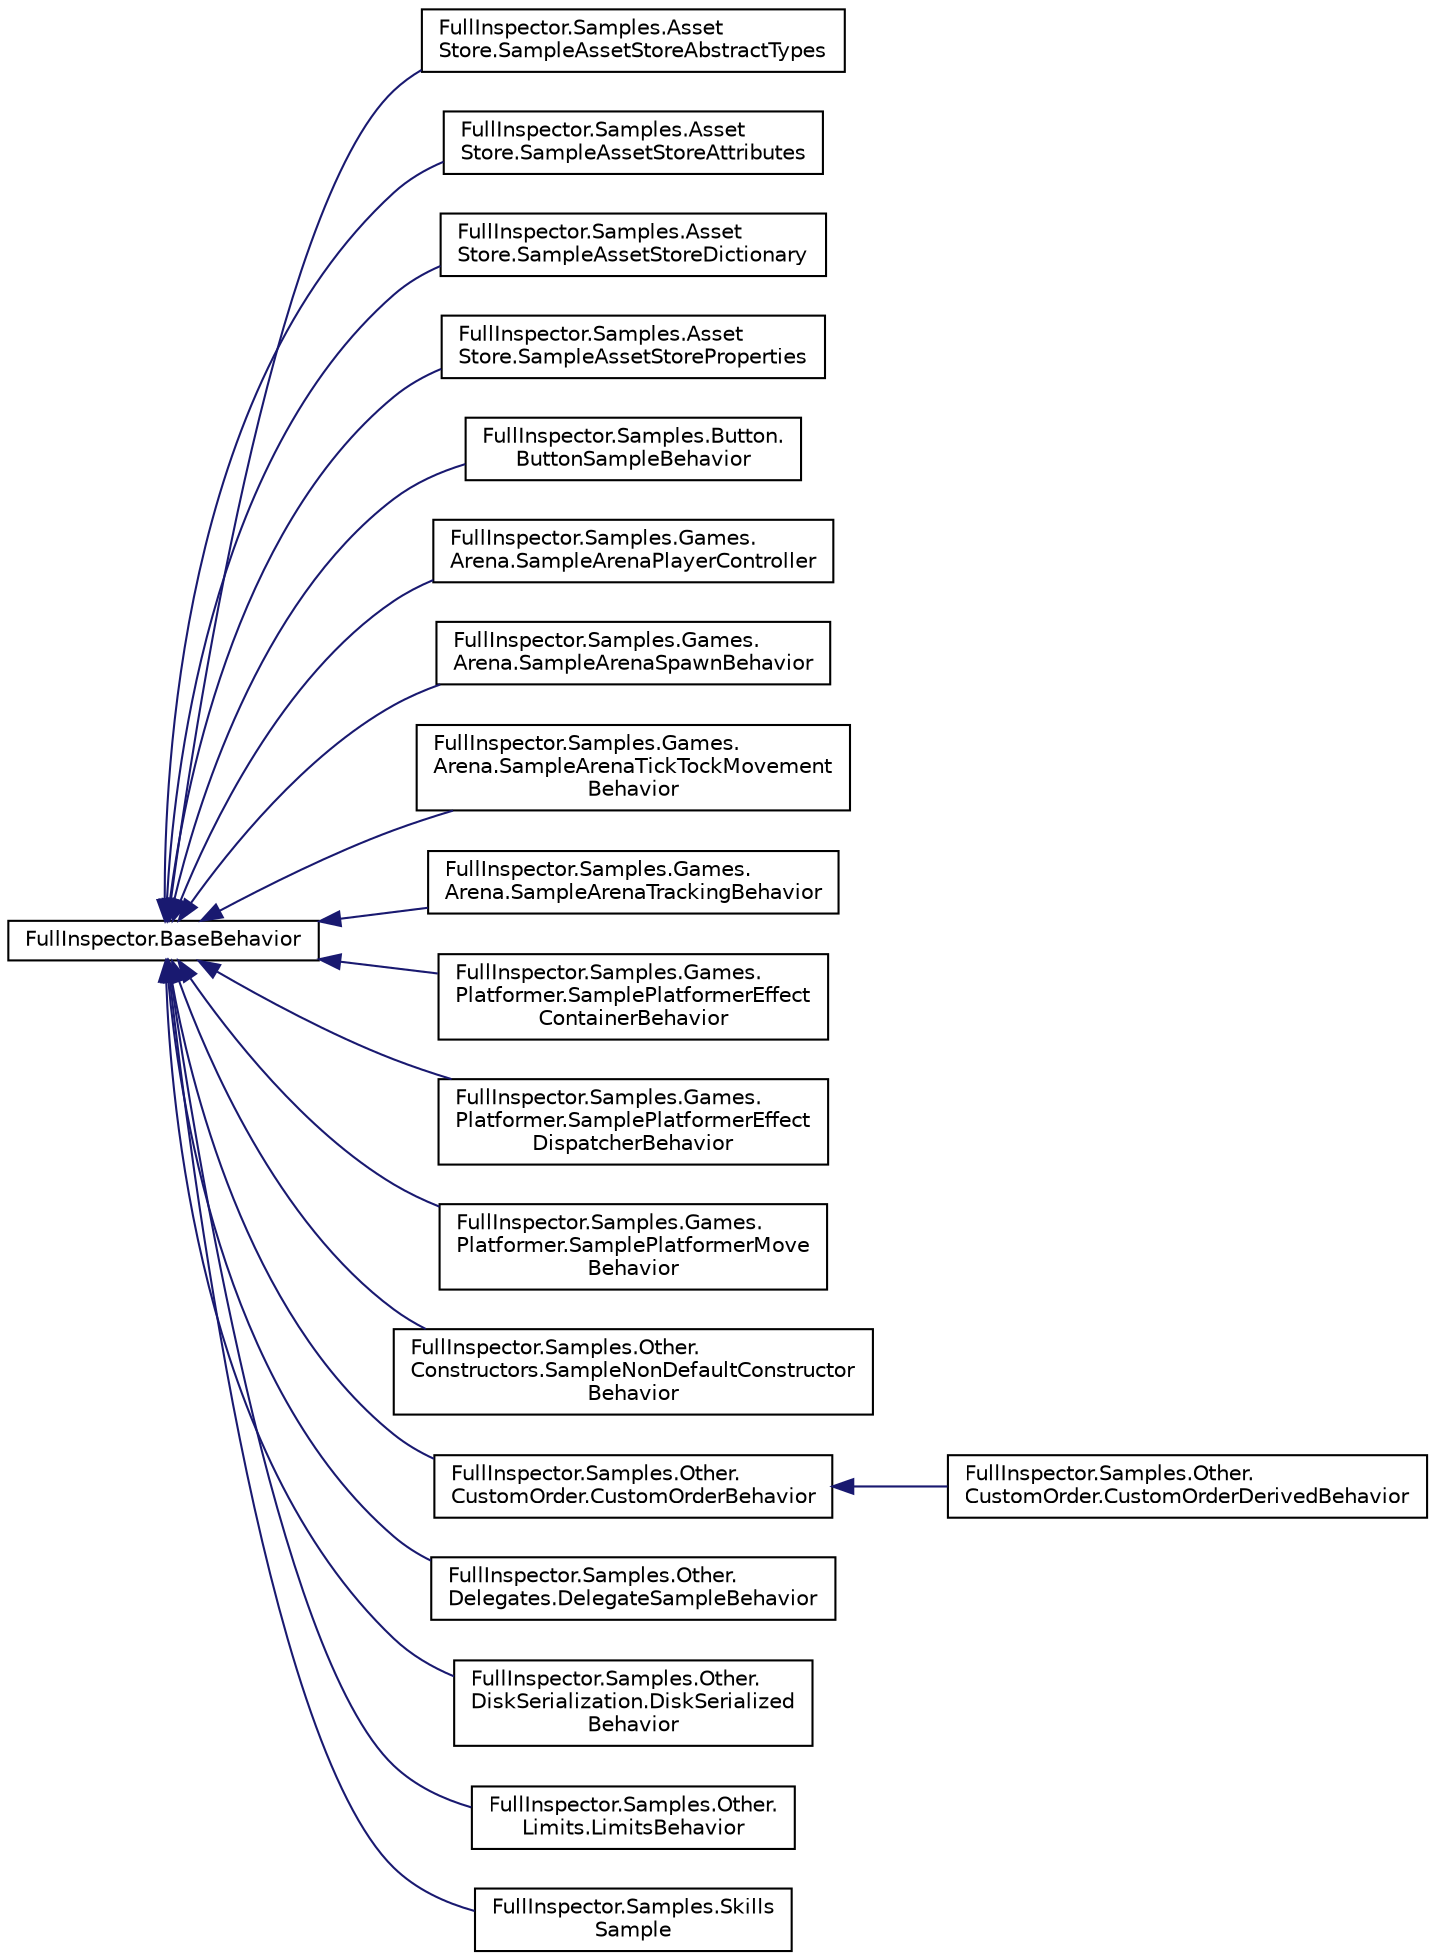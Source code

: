 digraph "Graphical Class Hierarchy"
{
  edge [fontname="Helvetica",fontsize="10",labelfontname="Helvetica",labelfontsize="10"];
  node [fontname="Helvetica",fontsize="10",shape=record];
  rankdir="LR";
  Node1 [label="FullInspector.BaseBehavior",height=0.2,width=0.4,color="black", fillcolor="white", style="filled",URL="$class_full_inspector_1_1_base_behavior.html"];
  Node1 -> Node2 [dir="back",color="midnightblue",fontsize="10",style="solid",fontname="Helvetica"];
  Node2 [label="FullInspector.Samples.Asset\lStore.SampleAssetStoreAbstractTypes",height=0.2,width=0.4,color="black", fillcolor="white", style="filled",URL="$class_full_inspector_1_1_samples_1_1_asset_store_1_1_sample_asset_store_abstract_types.html"];
  Node1 -> Node3 [dir="back",color="midnightblue",fontsize="10",style="solid",fontname="Helvetica"];
  Node3 [label="FullInspector.Samples.Asset\lStore.SampleAssetStoreAttributes",height=0.2,width=0.4,color="black", fillcolor="white", style="filled",URL="$class_full_inspector_1_1_samples_1_1_asset_store_1_1_sample_asset_store_attributes.html"];
  Node1 -> Node4 [dir="back",color="midnightblue",fontsize="10",style="solid",fontname="Helvetica"];
  Node4 [label="FullInspector.Samples.Asset\lStore.SampleAssetStoreDictionary",height=0.2,width=0.4,color="black", fillcolor="white", style="filled",URL="$class_full_inspector_1_1_samples_1_1_asset_store_1_1_sample_asset_store_dictionary.html"];
  Node1 -> Node5 [dir="back",color="midnightblue",fontsize="10",style="solid",fontname="Helvetica"];
  Node5 [label="FullInspector.Samples.Asset\lStore.SampleAssetStoreProperties",height=0.2,width=0.4,color="black", fillcolor="white", style="filled",URL="$class_full_inspector_1_1_samples_1_1_asset_store_1_1_sample_asset_store_properties.html"];
  Node1 -> Node6 [dir="back",color="midnightblue",fontsize="10",style="solid",fontname="Helvetica"];
  Node6 [label="FullInspector.Samples.Button.\lButtonSampleBehavior",height=0.2,width=0.4,color="black", fillcolor="white", style="filled",URL="$class_full_inspector_1_1_samples_1_1_button_1_1_button_sample_behavior.html"];
  Node1 -> Node7 [dir="back",color="midnightblue",fontsize="10",style="solid",fontname="Helvetica"];
  Node7 [label="FullInspector.Samples.Games.\lArena.SampleArenaPlayerController",height=0.2,width=0.4,color="black", fillcolor="white", style="filled",URL="$class_full_inspector_1_1_samples_1_1_games_1_1_arena_1_1_sample_arena_player_controller.html",tooltip="The PlayerController controls the human player. It implements WASD movement and causes the player to ..."];
  Node1 -> Node8 [dir="back",color="midnightblue",fontsize="10",style="solid",fontname="Helvetica"];
  Node8 [label="FullInspector.Samples.Games.\lArena.SampleArenaSpawnBehavior",height=0.2,width=0.4,color="black", fillcolor="white", style="filled",URL="$class_full_inspector_1_1_samples_1_1_games_1_1_arena_1_1_sample_arena_spawn_behavior.html"];
  Node1 -> Node9 [dir="back",color="midnightblue",fontsize="10",style="solid",fontname="Helvetica"];
  Node9 [label="FullInspector.Samples.Games.\lArena.SampleArenaTickTockMovement\lBehavior",height=0.2,width=0.4,color="black", fillcolor="white", style="filled",URL="$class_full_inspector_1_1_samples_1_1_games_1_1_arena_1_1_sample_arena_tick_tock_movement_behavior.html",tooltip="Moves an object along the x axis in a sinusoidal wave. "];
  Node1 -> Node10 [dir="back",color="midnightblue",fontsize="10",style="solid",fontname="Helvetica"];
  Node10 [label="FullInspector.Samples.Games.\lArena.SampleArenaTrackingBehavior",height=0.2,width=0.4,color="black", fillcolor="white", style="filled",URL="$class_full_inspector_1_1_samples_1_1_games_1_1_arena_1_1_sample_arena_tracking_behavior.html",tooltip="The main AI logic behind the enemies, TrackingBehavior merely selects the closest PlayerBehavior and ..."];
  Node1 -> Node11 [dir="back",color="midnightblue",fontsize="10",style="solid",fontname="Helvetica"];
  Node11 [label="FullInspector.Samples.Games.\lPlatformer.SamplePlatformerEffect\lContainerBehavior",height=0.2,width=0.4,color="black", fillcolor="white", style="filled",URL="$class_full_inspector_1_1_samples_1_1_games_1_1_platformer_1_1_sample_platformer_effect_container_behavior.html"];
  Node1 -> Node12 [dir="back",color="midnightblue",fontsize="10",style="solid",fontname="Helvetica"];
  Node12 [label="FullInspector.Samples.Games.\lPlatformer.SamplePlatformerEffect\lDispatcherBehavior",height=0.2,width=0.4,color="black", fillcolor="white", style="filled",URL="$class_full_inspector_1_1_samples_1_1_games_1_1_platformer_1_1_sample_platformer_effect_dispatcher_behavior.html"];
  Node1 -> Node13 [dir="back",color="midnightblue",fontsize="10",style="solid",fontname="Helvetica"];
  Node13 [label="FullInspector.Samples.Games.\lPlatformer.SamplePlatformerMove\lBehavior",height=0.2,width=0.4,color="black", fillcolor="white", style="filled",URL="$class_full_inspector_1_1_samples_1_1_games_1_1_platformer_1_1_sample_platformer_move_behavior.html",tooltip="This controls the human player. It implements WASD movement and causes the player to lose the game wh..."];
  Node1 -> Node14 [dir="back",color="midnightblue",fontsize="10",style="solid",fontname="Helvetica"];
  Node14 [label="FullInspector.Samples.Other.\lConstructors.SampleNonDefaultConstructor\lBehavior",height=0.2,width=0.4,color="black", fillcolor="white", style="filled",URL="$class_full_inspector_1_1_samples_1_1_other_1_1_constructors_1_1_sample_non_default_constructor_behavior.html"];
  Node1 -> Node15 [dir="back",color="midnightblue",fontsize="10",style="solid",fontname="Helvetica"];
  Node15 [label="FullInspector.Samples.Other.\lCustomOrder.CustomOrderBehavior",height=0.2,width=0.4,color="black", fillcolor="white", style="filled",URL="$class_full_inspector_1_1_samples_1_1_other_1_1_custom_order_1_1_custom_order_behavior.html"];
  Node15 -> Node16 [dir="back",color="midnightblue",fontsize="10",style="solid",fontname="Helvetica"];
  Node16 [label="FullInspector.Samples.Other.\lCustomOrder.CustomOrderDerivedBehavior",height=0.2,width=0.4,color="black", fillcolor="white", style="filled",URL="$class_full_inspector_1_1_samples_1_1_other_1_1_custom_order_1_1_custom_order_derived_behavior.html"];
  Node1 -> Node17 [dir="back",color="midnightblue",fontsize="10",style="solid",fontname="Helvetica"];
  Node17 [label="FullInspector.Samples.Other.\lDelegates.DelegateSampleBehavior",height=0.2,width=0.4,color="black", fillcolor="white", style="filled",URL="$class_full_inspector_1_1_samples_1_1_other_1_1_delegates_1_1_delegate_sample_behavior.html"];
  Node1 -> Node18 [dir="back",color="midnightblue",fontsize="10",style="solid",fontname="Helvetica"];
  Node18 [label="FullInspector.Samples.Other.\lDiskSerialization.DiskSerialized\lBehavior",height=0.2,width=0.4,color="black", fillcolor="white", style="filled",URL="$class_full_inspector_1_1_samples_1_1_other_1_1_disk_serialization_1_1_disk_serialized_behavior.html"];
  Node1 -> Node19 [dir="back",color="midnightblue",fontsize="10",style="solid",fontname="Helvetica"];
  Node19 [label="FullInspector.Samples.Other.\lLimits.LimitsBehavior",height=0.2,width=0.4,color="black", fillcolor="white", style="filled",URL="$class_full_inspector_1_1_samples_1_1_other_1_1_limits_1_1_limits_behavior.html"];
  Node1 -> Node20 [dir="back",color="midnightblue",fontsize="10",style="solid",fontname="Helvetica"];
  Node20 [label="FullInspector.Samples.Skills\lSample",height=0.2,width=0.4,color="black", fillcolor="white", style="filled",URL="$class_full_inspector_1_1_samples_1_1_skills_sample.html"];
}
